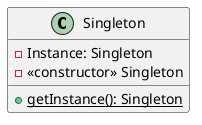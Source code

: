 @startuml
class Singleton #white;line:blue;text:blue
class Singleton {
 -Instance: Singleton
 -<<constructor>> Singleton
 +{static} getInstance(): Singleton
}
@enduml